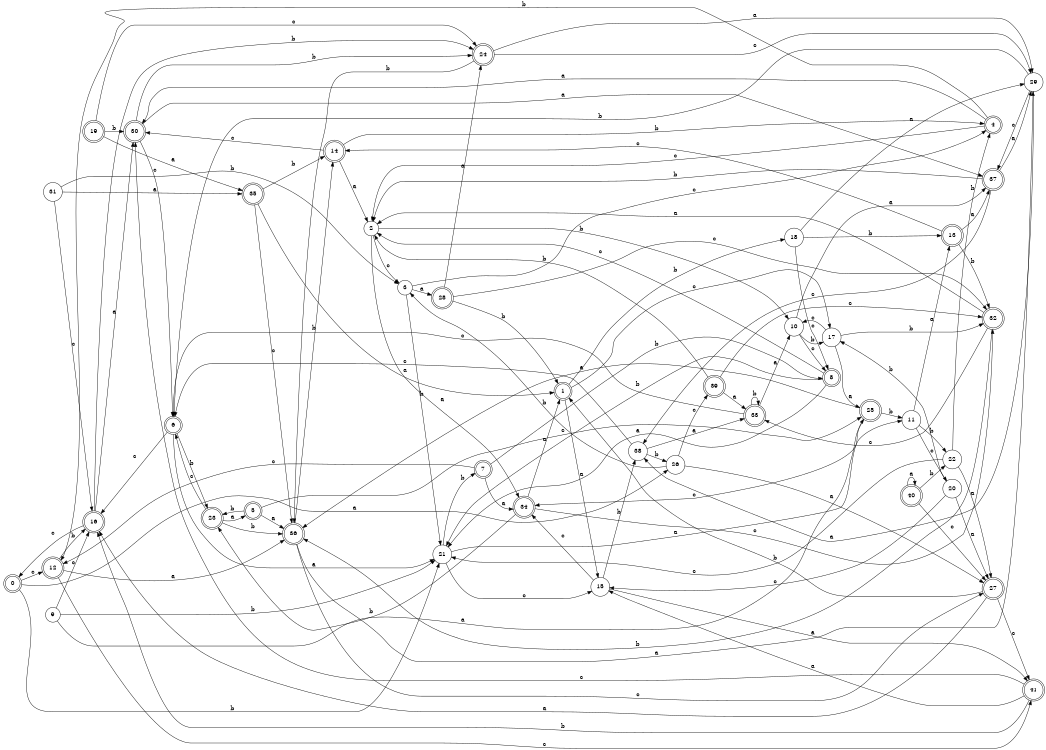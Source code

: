 digraph n34_5 {
__start0 [label="" shape="none"];

rankdir=LR;
size="8,5";

s0 [style="rounded,filled", color="black", fillcolor="white" shape="doublecircle", label="0"];
s1 [style="rounded,filled", color="black", fillcolor="white" shape="doublecircle", label="1"];
s2 [style="filled", color="black", fillcolor="white" shape="circle", label="2"];
s3 [style="filled", color="black", fillcolor="white" shape="circle", label="3"];
s4 [style="rounded,filled", color="black", fillcolor="white" shape="doublecircle", label="4"];
s5 [style="rounded,filled", color="black", fillcolor="white" shape="doublecircle", label="5"];
s6 [style="rounded,filled", color="black", fillcolor="white" shape="doublecircle", label="6"];
s7 [style="rounded,filled", color="black", fillcolor="white" shape="doublecircle", label="7"];
s8 [style="rounded,filled", color="black", fillcolor="white" shape="doublecircle", label="8"];
s9 [style="filled", color="black", fillcolor="white" shape="circle", label="9"];
s10 [style="filled", color="black", fillcolor="white" shape="circle", label="10"];
s11 [style="filled", color="black", fillcolor="white" shape="circle", label="11"];
s12 [style="rounded,filled", color="black", fillcolor="white" shape="doublecircle", label="12"];
s13 [style="rounded,filled", color="black", fillcolor="white" shape="doublecircle", label="13"];
s14 [style="rounded,filled", color="black", fillcolor="white" shape="doublecircle", label="14"];
s15 [style="filled", color="black", fillcolor="white" shape="circle", label="15"];
s16 [style="rounded,filled", color="black", fillcolor="white" shape="doublecircle", label="16"];
s17 [style="filled", color="black", fillcolor="white" shape="circle", label="17"];
s18 [style="filled", color="black", fillcolor="white" shape="circle", label="18"];
s19 [style="rounded,filled", color="black", fillcolor="white" shape="doublecircle", label="19"];
s20 [style="filled", color="black", fillcolor="white" shape="circle", label="20"];
s21 [style="filled", color="black", fillcolor="white" shape="circle", label="21"];
s22 [style="filled", color="black", fillcolor="white" shape="circle", label="22"];
s23 [style="rounded,filled", color="black", fillcolor="white" shape="doublecircle", label="23"];
s24 [style="rounded,filled", color="black", fillcolor="white" shape="doublecircle", label="24"];
s25 [style="rounded,filled", color="black", fillcolor="white" shape="doublecircle", label="25"];
s26 [style="filled", color="black", fillcolor="white" shape="circle", label="26"];
s27 [style="rounded,filled", color="black", fillcolor="white" shape="doublecircle", label="27"];
s28 [style="rounded,filled", color="black", fillcolor="white" shape="doublecircle", label="28"];
s29 [style="filled", color="black", fillcolor="white" shape="circle", label="29"];
s30 [style="rounded,filled", color="black", fillcolor="white" shape="doublecircle", label="30"];
s31 [style="filled", color="black", fillcolor="white" shape="circle", label="31"];
s32 [style="rounded,filled", color="black", fillcolor="white" shape="doublecircle", label="32"];
s33 [style="rounded,filled", color="black", fillcolor="white" shape="doublecircle", label="33"];
s34 [style="rounded,filled", color="black", fillcolor="white" shape="doublecircle", label="34"];
s35 [style="rounded,filled", color="black", fillcolor="white" shape="doublecircle", label="35"];
s36 [style="rounded,filled", color="black", fillcolor="white" shape="doublecircle", label="36"];
s37 [style="rounded,filled", color="black", fillcolor="white" shape="doublecircle", label="37"];
s38 [style="filled", color="black", fillcolor="white" shape="circle", label="38"];
s39 [style="rounded,filled", color="black", fillcolor="white" shape="doublecircle", label="39"];
s40 [style="rounded,filled", color="black", fillcolor="white" shape="doublecircle", label="40"];
s41 [style="rounded,filled", color="black", fillcolor="white" shape="doublecircle", label="41"];
s0 -> s26 [label="a"];
s0 -> s21 [label="b"];
s0 -> s12 [label="c"];
s1 -> s15 [label="a"];
s1 -> s18 [label="b"];
s1 -> s17 [label="c"];
s2 -> s34 [label="a"];
s2 -> s10 [label="b"];
s2 -> s3 [label="c"];
s3 -> s28 [label="a"];
s3 -> s21 [label="b"];
s3 -> s4 [label="c"];
s4 -> s30 [label="a"];
s4 -> s12 [label="b"];
s4 -> s2 [label="c"];
s5 -> s36 [label="a"];
s5 -> s23 [label="b"];
s5 -> s25 [label="c"];
s6 -> s21 [label="a"];
s6 -> s23 [label="b"];
s6 -> s16 [label="c"];
s7 -> s34 [label="a"];
s7 -> s8 [label="b"];
s7 -> s12 [label="c"];
s8 -> s21 [label="a"];
s8 -> s21 [label="b"];
s8 -> s2 [label="c"];
s9 -> s25 [label="a"];
s9 -> s21 [label="b"];
s9 -> s16 [label="c"];
s10 -> s37 [label="a"];
s10 -> s17 [label="b"];
s10 -> s8 [label="c"];
s11 -> s13 [label="a"];
s11 -> s22 [label="b"];
s11 -> s20 [label="c"];
s12 -> s36 [label="a"];
s12 -> s16 [label="b"];
s12 -> s41 [label="c"];
s13 -> s37 [label="a"];
s13 -> s32 [label="b"];
s13 -> s14 [label="c"];
s14 -> s2 [label="a"];
s14 -> s4 [label="b"];
s14 -> s30 [label="c"];
s15 -> s41 [label="a"];
s15 -> s38 [label="b"];
s15 -> s34 [label="c"];
s16 -> s30 [label="a"];
s16 -> s24 [label="b"];
s16 -> s0 [label="c"];
s17 -> s25 [label="a"];
s17 -> s32 [label="b"];
s17 -> s10 [label="c"];
s18 -> s29 [label="a"];
s18 -> s13 [label="b"];
s18 -> s8 [label="c"];
s19 -> s35 [label="a"];
s19 -> s30 [label="b"];
s19 -> s24 [label="c"];
s20 -> s27 [label="a"];
s20 -> s17 [label="b"];
s20 -> s15 [label="c"];
s21 -> s11 [label="a"];
s21 -> s7 [label="b"];
s21 -> s15 [label="c"];
s22 -> s27 [label="a"];
s22 -> s4 [label="b"];
s22 -> s21 [label="c"];
s23 -> s5 [label="a"];
s23 -> s36 [label="b"];
s23 -> s6 [label="c"];
s24 -> s29 [label="a"];
s24 -> s36 [label="b"];
s24 -> s29 [label="c"];
s25 -> s36 [label="a"];
s25 -> s11 [label="b"];
s25 -> s34 [label="c"];
s26 -> s27 [label="a"];
s26 -> s3 [label="b"];
s26 -> s39 [label="c"];
s27 -> s16 [label="a"];
s27 -> s1 [label="b"];
s27 -> s41 [label="c"];
s28 -> s24 [label="a"];
s28 -> s1 [label="b"];
s28 -> s32 [label="c"];
s29 -> s38 [label="a"];
s29 -> s6 [label="b"];
s29 -> s37 [label="c"];
s30 -> s37 [label="a"];
s30 -> s24 [label="b"];
s30 -> s6 [label="c"];
s31 -> s35 [label="a"];
s31 -> s3 [label="b"];
s31 -> s16 [label="c"];
s32 -> s2 [label="a"];
s32 -> s36 [label="b"];
s32 -> s33 [label="c"];
s33 -> s10 [label="a"];
s33 -> s33 [label="b"];
s33 -> s6 [label="c"];
s34 -> s1 [label="a"];
s34 -> s23 [label="b"];
s34 -> s32 [label="c"];
s35 -> s1 [label="a"];
s35 -> s14 [label="b"];
s35 -> s36 [label="c"];
s36 -> s29 [label="a"];
s36 -> s14 [label="b"];
s36 -> s27 [label="c"];
s37 -> s29 [label="a"];
s37 -> s2 [label="b"];
s37 -> s38 [label="c"];
s38 -> s33 [label="a"];
s38 -> s26 [label="b"];
s38 -> s6 [label="c"];
s39 -> s33 [label="a"];
s39 -> s2 [label="b"];
s39 -> s32 [label="c"];
s40 -> s40 [label="a"];
s40 -> s22 [label="b"];
s40 -> s27 [label="c"];
s41 -> s15 [label="a"];
s41 -> s16 [label="b"];
s41 -> s30 [label="c"];

}